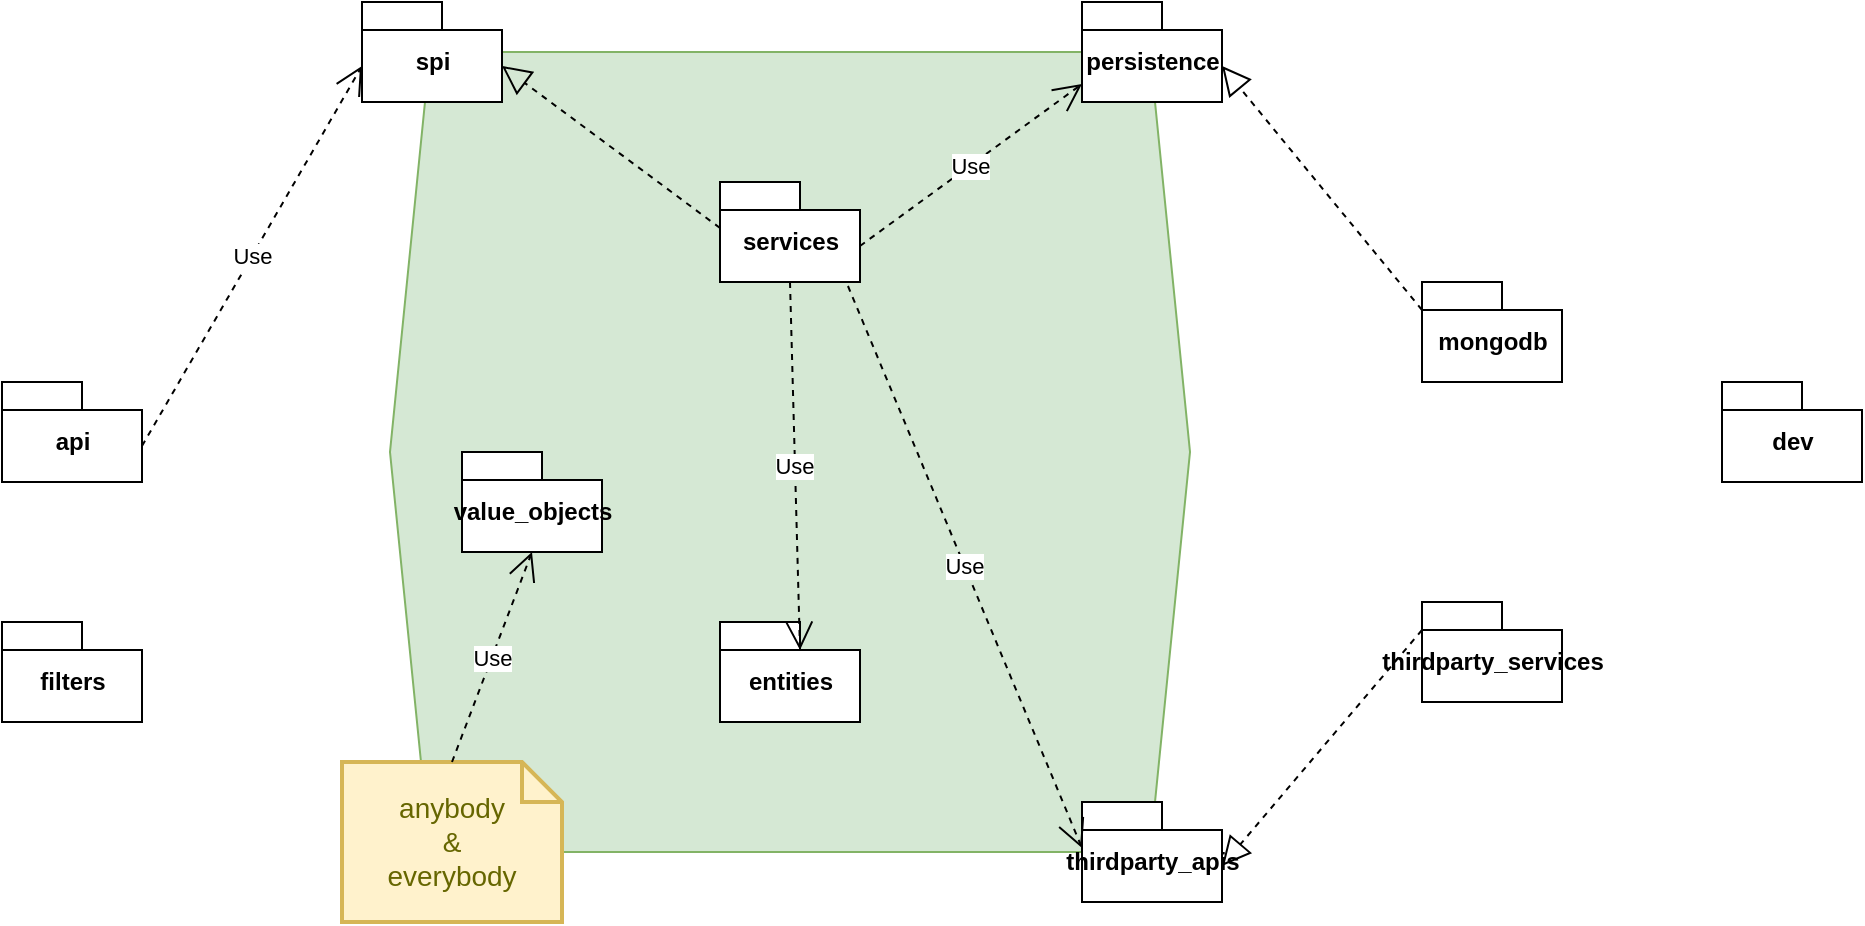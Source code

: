 <mxfile version="14.6.9" type="device"><diagram name="Page-1" id="b5b7bab2-c9e2-2cf4-8b2a-24fd1a2a6d21"><mxGraphModel dx="1329" dy="831" grid="1" gridSize="10" guides="1" tooltips="1" connect="1" arrows="1" fold="1" page="1" pageScale="1" pageWidth="1169" pageHeight="827" background="#ffffff" math="0" shadow="0"><root><mxCell id="0"/><mxCell id="1" parent="0"/><mxCell id="-i9JPy4DOjuYUQgbj8oB-29" value="" style="shape=hexagon;perimeter=hexagonPerimeter2;whiteSpace=wrap;html=1;fixedSize=1;fillColor=#d5e8d4;strokeColor=#82b366;" parent="1" vertex="1"><mxGeometry x="284" y="245" width="400" height="400" as="geometry"/></mxCell><mxCell id="-i9JPy4DOjuYUQgbj8oB-1" value="api" style="shape=folder;fontStyle=1;spacingTop=10;tabWidth=40;tabHeight=14;tabPosition=left;html=1;" parent="1" vertex="1"><mxGeometry x="90" y="410" width="70" height="50" as="geometry"/></mxCell><mxCell id="-i9JPy4DOjuYUQgbj8oB-2" value="spi" style="shape=folder;fontStyle=1;spacingTop=10;tabWidth=40;tabHeight=14;tabPosition=left;html=1;" parent="1" vertex="1"><mxGeometry x="270" y="220" width="70" height="50" as="geometry"/></mxCell><mxCell id="-i9JPy4DOjuYUQgbj8oB-3" value="Use" style="endArrow=open;endSize=12;dashed=1;html=1;exitX=0;exitY=0;exitDx=70;exitDy=32;exitPerimeter=0;entryX=0;entryY=0;entryDx=0;entryDy=32;entryPerimeter=0;" parent="1" source="-i9JPy4DOjuYUQgbj8oB-1" target="-i9JPy4DOjuYUQgbj8oB-2" edge="1"><mxGeometry width="160" relative="1" as="geometry"><mxPoint x="510" y="380" as="sourcePoint"/><mxPoint x="670" y="380" as="targetPoint"/></mxGeometry></mxCell><mxCell id="-i9JPy4DOjuYUQgbj8oB-5" value="services" style="shape=folder;fontStyle=1;spacingTop=10;tabWidth=40;tabHeight=14;tabPosition=left;html=1;" parent="1" vertex="1"><mxGeometry x="449" y="310" width="70" height="50" as="geometry"/></mxCell><mxCell id="-i9JPy4DOjuYUQgbj8oB-9" value="&lt;div&gt;entities&lt;/div&gt;" style="shape=folder;fontStyle=1;spacingTop=10;tabWidth=40;tabHeight=14;tabPosition=left;html=1;" parent="1" vertex="1"><mxGeometry x="449" y="530" width="70" height="50" as="geometry"/></mxCell><mxCell id="-i9JPy4DOjuYUQgbj8oB-13" value="Use" style="endArrow=open;endSize=12;dashed=1;html=1;exitX=0.5;exitY=1;exitDx=0;exitDy=0;exitPerimeter=0;entryX=0;entryY=0;entryDx=40;entryDy=14;entryPerimeter=0;" parent="1" source="-i9JPy4DOjuYUQgbj8oB-5" target="-i9JPy4DOjuYUQgbj8oB-9" edge="1"><mxGeometry width="160" relative="1" as="geometry"><mxPoint x="510" y="470" as="sourcePoint"/><mxPoint x="670" y="470" as="targetPoint"/></mxGeometry></mxCell><mxCell id="-i9JPy4DOjuYUQgbj8oB-18" value="" style="endArrow=block;dashed=1;endFill=0;endSize=12;html=1;entryX=0;entryY=0;entryDx=70;entryDy=32;entryPerimeter=0;exitX=0;exitY=0;exitDx=0;exitDy=23;exitPerimeter=0;" parent="1" source="-i9JPy4DOjuYUQgbj8oB-5" target="-i9JPy4DOjuYUQgbj8oB-2" edge="1"><mxGeometry width="160" relative="1" as="geometry"><mxPoint x="380" y="390" as="sourcePoint"/><mxPoint x="540" y="390" as="targetPoint"/></mxGeometry></mxCell><mxCell id="-i9JPy4DOjuYUQgbj8oB-19" value="persistence" style="shape=folder;fontStyle=1;spacingTop=10;tabWidth=40;tabHeight=14;tabPosition=left;html=1;" parent="1" vertex="1"><mxGeometry x="630" y="220" width="70" height="50" as="geometry"/></mxCell><mxCell id="-i9JPy4DOjuYUQgbj8oB-20" value="Use" style="endArrow=open;endSize=12;dashed=1;html=1;entryX=0;entryY=0;entryDx=0;entryDy=41;entryPerimeter=0;exitX=0;exitY=0;exitDx=70;exitDy=32;exitPerimeter=0;" parent="1" source="-i9JPy4DOjuYUQgbj8oB-5" target="-i9JPy4DOjuYUQgbj8oB-19" edge="1"><mxGeometry width="160" relative="1" as="geometry"><mxPoint x="380" y="390" as="sourcePoint"/><mxPoint x="540" y="390" as="targetPoint"/></mxGeometry></mxCell><mxCell id="-i9JPy4DOjuYUQgbj8oB-21" value="mongodb" style="shape=folder;fontStyle=1;spacingTop=10;tabWidth=40;tabHeight=14;tabPosition=left;html=1;" parent="1" vertex="1"><mxGeometry x="800" y="360" width="70" height="50" as="geometry"/></mxCell><mxCell id="-i9JPy4DOjuYUQgbj8oB-22" value="" style="endArrow=block;dashed=1;endFill=0;endSize=12;html=1;entryX=0;entryY=0;entryDx=70;entryDy=32;entryPerimeter=0;exitX=0;exitY=0;exitDx=0;exitDy=14;exitPerimeter=0;" parent="1" source="-i9JPy4DOjuYUQgbj8oB-21" target="-i9JPy4DOjuYUQgbj8oB-19" edge="1"><mxGeometry width="160" relative="1" as="geometry"><mxPoint x="380" y="390" as="sourcePoint"/><mxPoint x="540" y="390" as="targetPoint"/></mxGeometry></mxCell><mxCell id="-i9JPy4DOjuYUQgbj8oB-23" value="&lt;div&gt;thirdparty_services&lt;/div&gt;" style="shape=folder;fontStyle=1;spacingTop=10;tabWidth=40;tabHeight=14;tabPosition=left;html=1;" parent="1" vertex="1"><mxGeometry x="800" y="520" width="70" height="50" as="geometry"/></mxCell><mxCell id="-i9JPy4DOjuYUQgbj8oB-25" value="&lt;div&gt;thirdparty_apis&lt;/div&gt;" style="shape=folder;fontStyle=1;spacingTop=10;tabWidth=40;tabHeight=14;tabPosition=left;html=1;" parent="1" vertex="1"><mxGeometry x="630" y="620" width="70" height="50" as="geometry"/></mxCell><mxCell id="-i9JPy4DOjuYUQgbj8oB-26" value="Use" style="endArrow=open;endSize=12;dashed=1;html=1;exitX=0.914;exitY=1.04;exitDx=0;exitDy=0;exitPerimeter=0;entryX=0;entryY=0;entryDx=0;entryDy=23;entryPerimeter=0;" parent="1" source="-i9JPy4DOjuYUQgbj8oB-5" target="-i9JPy4DOjuYUQgbj8oB-25" edge="1"><mxGeometry width="160" relative="1" as="geometry"><mxPoint x="380" y="490" as="sourcePoint"/><mxPoint x="540" y="490" as="targetPoint"/></mxGeometry></mxCell><mxCell id="-i9JPy4DOjuYUQgbj8oB-27" value="" style="endArrow=block;dashed=1;endFill=0;endSize=12;html=1;entryX=0;entryY=0;entryDx=70;entryDy=32;entryPerimeter=0;exitX=0;exitY=0;exitDx=0;exitDy=14;exitPerimeter=0;" parent="1" source="-i9JPy4DOjuYUQgbj8oB-23" target="-i9JPy4DOjuYUQgbj8oB-25" edge="1"><mxGeometry width="160" relative="1" as="geometry"><mxPoint x="380" y="490" as="sourcePoint"/><mxPoint x="540" y="490" as="targetPoint"/></mxGeometry></mxCell><mxCell id="03fi_5gfA2-HcZljwWnn-3" value="&lt;div&gt;value_objects&lt;/div&gt;" style="shape=folder;fontStyle=1;spacingTop=10;tabWidth=40;tabHeight=14;tabPosition=left;html=1;" vertex="1" parent="1"><mxGeometry x="320" y="445" width="70" height="50" as="geometry"/></mxCell><mxCell id="03fi_5gfA2-HcZljwWnn-6" value="&lt;div&gt;anybody&lt;/div&gt;&lt;div&gt;&amp;amp;&lt;/div&gt;&lt;div&gt;everybody&lt;br&gt;&lt;/div&gt;" style="shape=note;strokeWidth=2;fontSize=14;size=20;whiteSpace=wrap;html=1;fillColor=#fff2cc;strokeColor=#d6b656;fontColor=#666600;" vertex="1" parent="1"><mxGeometry x="260" y="600" width="110.0" height="80" as="geometry"/></mxCell><mxCell id="03fi_5gfA2-HcZljwWnn-10" value="Use" style="endArrow=open;endSize=12;dashed=1;html=1;entryX=0.5;entryY=1;entryDx=0;entryDy=0;entryPerimeter=0;exitX=0.5;exitY=0;exitDx=0;exitDy=0;exitPerimeter=0;" edge="1" parent="1" source="03fi_5gfA2-HcZljwWnn-6" target="03fi_5gfA2-HcZljwWnn-3"><mxGeometry width="160" relative="1" as="geometry"><mxPoint x="50" y="630" as="sourcePoint"/><mxPoint x="210" y="630" as="targetPoint"/></mxGeometry></mxCell><mxCell id="03fi_5gfA2-HcZljwWnn-11" value="&lt;div&gt;filters&lt;/div&gt;" style="shape=folder;fontStyle=1;spacingTop=10;tabWidth=40;tabHeight=14;tabPosition=left;html=1;" vertex="1" parent="1"><mxGeometry x="90" y="530" width="70" height="50" as="geometry"/></mxCell><mxCell id="03fi_5gfA2-HcZljwWnn-12" value="dev" style="shape=folder;fontStyle=1;spacingTop=10;tabWidth=40;tabHeight=14;tabPosition=left;html=1;" vertex="1" parent="1"><mxGeometry x="950" y="410" width="70" height="50" as="geometry"/></mxCell></root></mxGraphModel></diagram></mxfile>